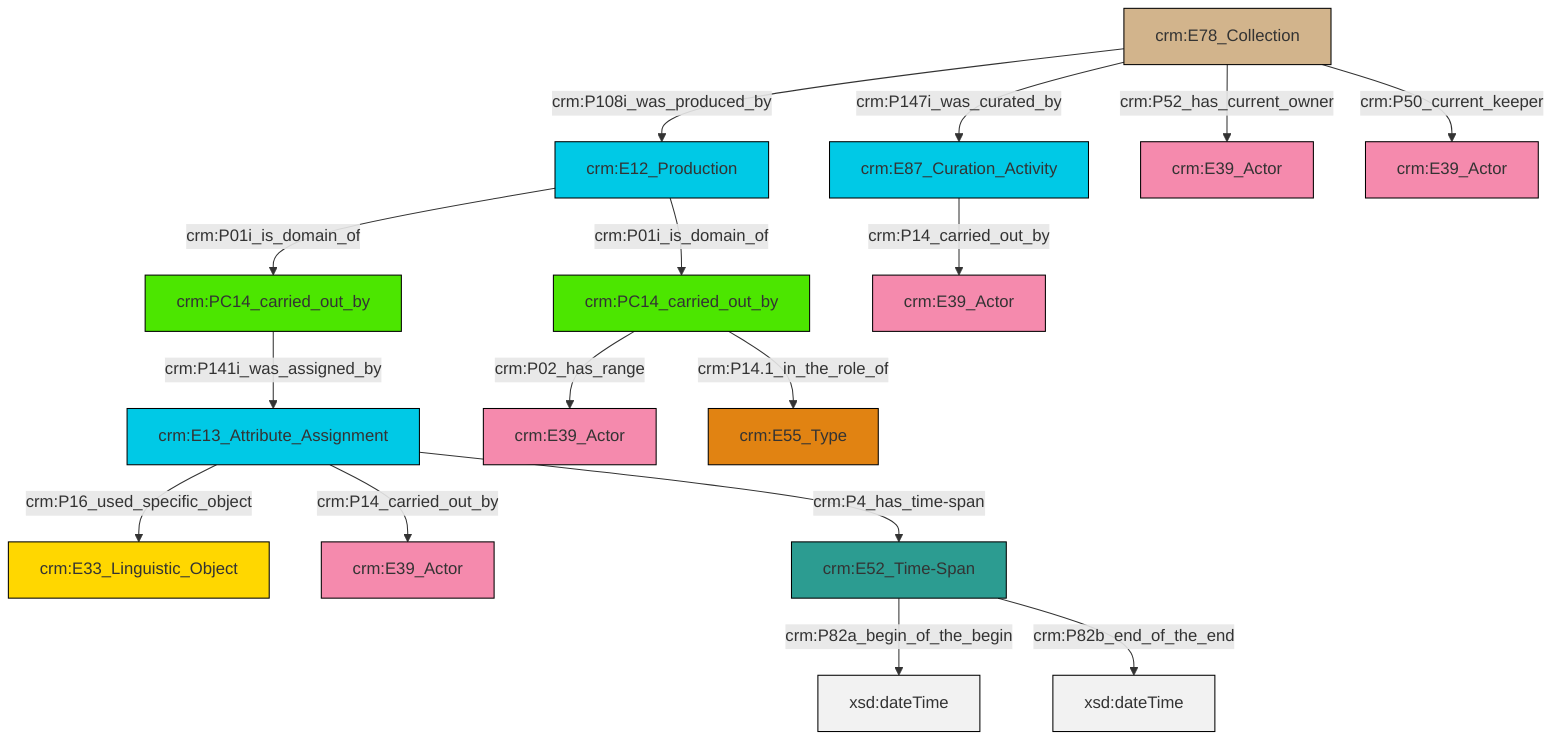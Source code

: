 graph TD
classDef Literal fill:#f2f2f2,stroke:#000000;
classDef CRM_Entity fill:#FFFFFF,stroke:#000000;
classDef Temporal_Entity fill:#00C9E6, stroke:#000000;
classDef Type fill:#E18312, stroke:#000000;
classDef Time-Span fill:#2C9C91, stroke:#000000;
classDef Appellation fill:#FFEB7F, stroke:#000000;
classDef Place fill:#008836, stroke:#000000;
classDef Persistent_Item fill:#B266B2, stroke:#000000;
classDef Conceptual_Object fill:#FFD700, stroke:#000000;
classDef Physical_Thing fill:#D2B48C, stroke:#000000;
classDef Actor fill:#f58aad, stroke:#000000;
classDef PC_Classes fill:#4ce600, stroke:#000000;
classDef Multi fill:#cccccc,stroke:#000000;

2["crm:PC14_carried_out_by"]:::PC_Classes -->|crm:P02_has_range| 3["crm:E39_Actor"]:::Actor
2["crm:PC14_carried_out_by"]:::PC_Classes -->|crm:P14.1_in_the_role_of| 4["crm:E55_Type"]:::Type
5["crm:PC14_carried_out_by"]:::PC_Classes -->|crm:P141i_was_assigned_by| 0["crm:E13_Attribute_Assignment"]:::Temporal_Entity
6["crm:E87_Curation_Activity"]:::Temporal_Entity -->|crm:P14_carried_out_by| 7["crm:E39_Actor"]:::Actor
11["crm:E78_Collection"]:::Physical_Thing -->|crm:P147i_was_curated_by| 6["crm:E87_Curation_Activity"]:::Temporal_Entity
0["crm:E13_Attribute_Assignment"]:::Temporal_Entity -->|crm:P14_carried_out_by| 12["crm:E39_Actor"]:::Actor
11["crm:E78_Collection"]:::Physical_Thing -->|crm:P108i_was_produced_by| 14["crm:E12_Production"]:::Temporal_Entity
19["crm:E52_Time-Span"]:::Time-Span -->|crm:P82a_begin_of_the_begin| 21[xsd:dateTime]:::Literal
0["crm:E13_Attribute_Assignment"]:::Temporal_Entity -->|crm:P16_used_specific_object| 8["crm:E33_Linguistic_Object"]:::Conceptual_Object
11["crm:E78_Collection"]:::Physical_Thing -->|crm:P52_has_current_owner| 15["crm:E39_Actor"]:::Actor
11["crm:E78_Collection"]:::Physical_Thing -->|crm:P50_current_keeper| 17["crm:E39_Actor"]:::Actor
0["crm:E13_Attribute_Assignment"]:::Temporal_Entity -->|crm:P4_has_time-span| 19["crm:E52_Time-Span"]:::Time-Span
14["crm:E12_Production"]:::Temporal_Entity -->|crm:P01i_is_domain_of| 2["crm:PC14_carried_out_by"]:::PC_Classes
14["crm:E12_Production"]:::Temporal_Entity -->|crm:P01i_is_domain_of| 5["crm:PC14_carried_out_by"]:::PC_Classes
19["crm:E52_Time-Span"]:::Time-Span -->|crm:P82b_end_of_the_end| 29[xsd:dateTime]:::Literal